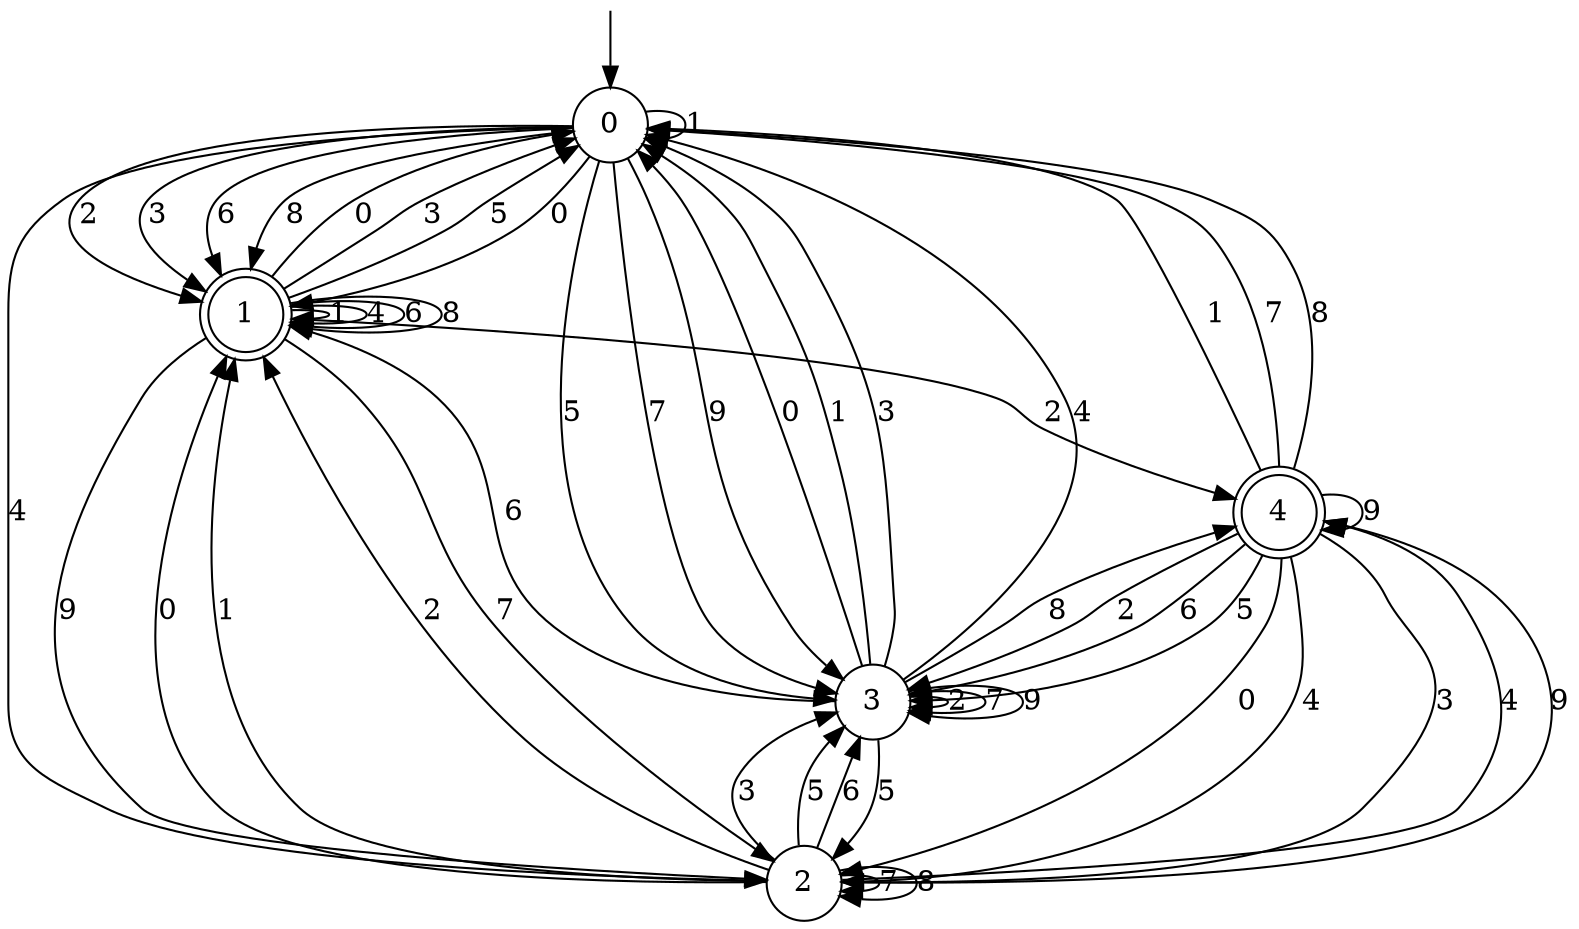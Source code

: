digraph g {

	s0 [shape="circle" label="0"];
	s1 [shape="doublecircle" label="1"];
	s2 [shape="circle" label="2"];
	s3 [shape="circle" label="3"];
	s4 [shape="doublecircle" label="4"];
	s0 -> s1 [label="0"];
	s0 -> s0 [label="1"];
	s0 -> s1 [label="2"];
	s0 -> s1 [label="3"];
	s0 -> s2 [label="4"];
	s0 -> s3 [label="5"];
	s0 -> s1 [label="6"];
	s0 -> s3 [label="7"];
	s0 -> s1 [label="8"];
	s0 -> s3 [label="9"];
	s1 -> s0 [label="0"];
	s1 -> s1 [label="1"];
	s1 -> s4 [label="2"];
	s1 -> s0 [label="3"];
	s1 -> s1 [label="4"];
	s1 -> s0 [label="5"];
	s1 -> s1 [label="6"];
	s1 -> s2 [label="7"];
	s1 -> s1 [label="8"];
	s1 -> s2 [label="9"];
	s2 -> s1 [label="0"];
	s2 -> s1 [label="1"];
	s2 -> s1 [label="2"];
	s2 -> s3 [label="3"];
	s2 -> s4 [label="4"];
	s2 -> s3 [label="5"];
	s2 -> s3 [label="6"];
	s2 -> s2 [label="7"];
	s2 -> s2 [label="8"];
	s2 -> s4 [label="9"];
	s3 -> s0 [label="0"];
	s3 -> s0 [label="1"];
	s3 -> s3 [label="2"];
	s3 -> s0 [label="3"];
	s3 -> s0 [label="4"];
	s3 -> s2 [label="5"];
	s3 -> s1 [label="6"];
	s3 -> s3 [label="7"];
	s3 -> s4 [label="8"];
	s3 -> s3 [label="9"];
	s4 -> s2 [label="0"];
	s4 -> s0 [label="1"];
	s4 -> s3 [label="2"];
	s4 -> s2 [label="3"];
	s4 -> s2 [label="4"];
	s4 -> s3 [label="5"];
	s4 -> s3 [label="6"];
	s4 -> s0 [label="7"];
	s4 -> s0 [label="8"];
	s4 -> s4 [label="9"];

__start0 [label="" shape="none" width="0" height="0"];
__start0 -> s0;

}

